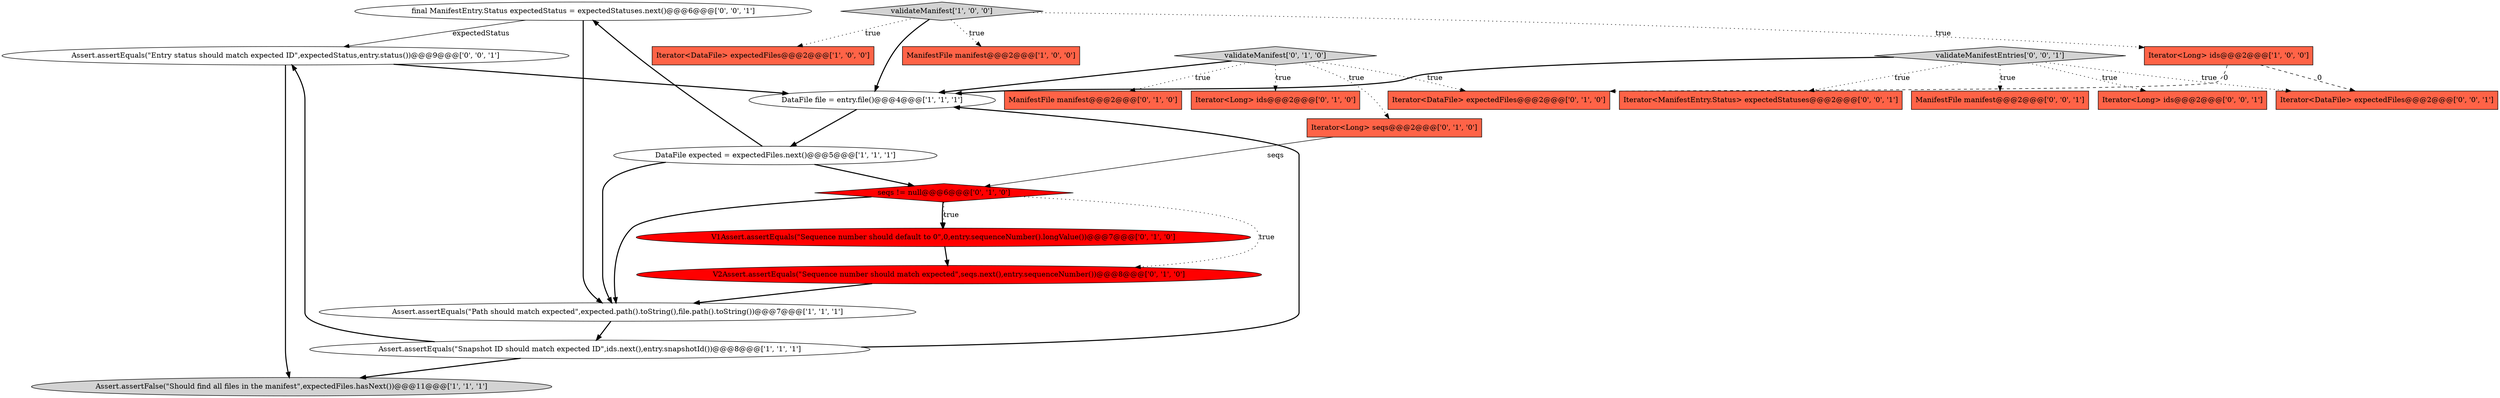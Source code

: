 digraph {
17 [style = filled, label = "final ManifestEntry.Status expectedStatus = expectedStatuses.next()@@@6@@@['0', '0', '1']", fillcolor = white, shape = ellipse image = "AAA0AAABBB3BBB"];
8 [style = filled, label = "DataFile expected = expectedFiles.next()@@@5@@@['1', '1', '1']", fillcolor = white, shape = ellipse image = "AAA0AAABBB1BBB"];
14 [style = filled, label = "Iterator<Long> seqs@@@2@@@['0', '1', '0']", fillcolor = tomato, shape = box image = "AAA0AAABBB2BBB"];
18 [style = filled, label = "Iterator<Long> ids@@@2@@@['0', '0', '1']", fillcolor = tomato, shape = box image = "AAA0AAABBB3BBB"];
6 [style = filled, label = "Iterator<DataFile> expectedFiles@@@2@@@['1', '0', '0']", fillcolor = tomato, shape = box image = "AAA0AAABBB1BBB"];
5 [style = filled, label = "DataFile file = entry.file()@@@4@@@['1', '1', '1']", fillcolor = white, shape = ellipse image = "AAA0AAABBB1BBB"];
19 [style = filled, label = "Assert.assertEquals(\"Entry status should match expected ID\",expectedStatus,entry.status())@@@9@@@['0', '0', '1']", fillcolor = white, shape = ellipse image = "AAA0AAABBB3BBB"];
2 [style = filled, label = "validateManifest['1', '0', '0']", fillcolor = lightgray, shape = diamond image = "AAA0AAABBB1BBB"];
13 [style = filled, label = "V2Assert.assertEquals(\"Sequence number should match expected\",seqs.next(),entry.sequenceNumber())@@@8@@@['0', '1', '0']", fillcolor = red, shape = ellipse image = "AAA1AAABBB2BBB"];
22 [style = filled, label = "Iterator<ManifestEntry.Status> expectedStatuses@@@2@@@['0', '0', '1']", fillcolor = tomato, shape = box image = "AAA0AAABBB3BBB"];
20 [style = filled, label = "validateManifestEntries['0', '0', '1']", fillcolor = lightgray, shape = diamond image = "AAA0AAABBB3BBB"];
0 [style = filled, label = "ManifestFile manifest@@@2@@@['1', '0', '0']", fillcolor = tomato, shape = box image = "AAA0AAABBB1BBB"];
1 [style = filled, label = "Assert.assertFalse(\"Should find all files in the manifest\",expectedFiles.hasNext())@@@11@@@['1', '1', '1']", fillcolor = lightgray, shape = ellipse image = "AAA0AAABBB1BBB"];
9 [style = filled, label = "Iterator<Long> ids@@@2@@@['0', '1', '0']", fillcolor = tomato, shape = box image = "AAA0AAABBB2BBB"];
16 [style = filled, label = "Iterator<DataFile> expectedFiles@@@2@@@['0', '1', '0']", fillcolor = tomato, shape = box image = "AAA1AAABBB2BBB"];
11 [style = filled, label = "ManifestFile manifest@@@2@@@['0', '1', '0']", fillcolor = tomato, shape = box image = "AAA0AAABBB2BBB"];
4 [style = filled, label = "Assert.assertEquals(\"Snapshot ID should match expected ID\",ids.next(),entry.snapshotId())@@@8@@@['1', '1', '1']", fillcolor = white, shape = ellipse image = "AAA0AAABBB1BBB"];
21 [style = filled, label = "ManifestFile manifest@@@2@@@['0', '0', '1']", fillcolor = tomato, shape = box image = "AAA0AAABBB3BBB"];
15 [style = filled, label = "validateManifest['0', '1', '0']", fillcolor = lightgray, shape = diamond image = "AAA0AAABBB2BBB"];
7 [style = filled, label = "Iterator<Long> ids@@@2@@@['1', '0', '0']", fillcolor = tomato, shape = box image = "AAA1AAABBB1BBB"];
3 [style = filled, label = "Assert.assertEquals(\"Path should match expected\",expected.path().toString(),file.path().toString())@@@7@@@['1', '1', '1']", fillcolor = white, shape = ellipse image = "AAA0AAABBB1BBB"];
10 [style = filled, label = "seqs != null@@@6@@@['0', '1', '0']", fillcolor = red, shape = diamond image = "AAA1AAABBB2BBB"];
12 [style = filled, label = "V1Assert.assertEquals(\"Sequence number should default to 0\",0,entry.sequenceNumber().longValue())@@@7@@@['0', '1', '0']", fillcolor = red, shape = ellipse image = "AAA1AAABBB2BBB"];
23 [style = filled, label = "Iterator<DataFile> expectedFiles@@@2@@@['0', '0', '1']", fillcolor = tomato, shape = box image = "AAA0AAABBB3BBB"];
5->8 [style = bold, label=""];
8->10 [style = bold, label=""];
10->12 [style = dotted, label="true"];
2->0 [style = dotted, label="true"];
7->23 [style = dashed, label="0"];
14->10 [style = solid, label="seqs"];
7->16 [style = dashed, label="0"];
8->3 [style = bold, label=""];
4->19 [style = bold, label=""];
10->3 [style = bold, label=""];
20->21 [style = dotted, label="true"];
15->14 [style = dotted, label="true"];
15->16 [style = dotted, label="true"];
3->4 [style = bold, label=""];
15->5 [style = bold, label=""];
15->9 [style = dotted, label="true"];
20->5 [style = bold, label=""];
8->17 [style = bold, label=""];
19->5 [style = bold, label=""];
12->13 [style = bold, label=""];
19->1 [style = bold, label=""];
13->3 [style = bold, label=""];
17->19 [style = solid, label="expectedStatus"];
10->13 [style = dotted, label="true"];
2->6 [style = dotted, label="true"];
10->12 [style = bold, label=""];
2->7 [style = dotted, label="true"];
20->23 [style = dotted, label="true"];
15->11 [style = dotted, label="true"];
17->3 [style = bold, label=""];
20->18 [style = dotted, label="true"];
4->1 [style = bold, label=""];
20->22 [style = dotted, label="true"];
4->5 [style = bold, label=""];
2->5 [style = bold, label=""];
}
